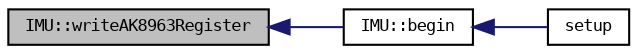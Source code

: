 digraph "IMU::writeAK8963Register"
{
  bgcolor="transparent";
  edge [fontname="DejaVuSansMono",fontsize="8",labelfontname="DejaVuSansMono",labelfontsize="8"];
  node [fontname="DejaVuSansMono",fontsize="8",shape=record];
  rankdir="LR";
  Node84 [label="IMU::writeAK8963Register",height=0.2,width=0.4,color="black", fillcolor="grey75", style="filled", fontcolor="black"];
  Node84 -> Node85 [dir="back",color="midnightblue",fontsize="8",style="solid",fontname="DejaVuSansMono"];
  Node85 [label="IMU::begin",height=0.2,width=0.4,color="black",URL="$classIMU.html#ae0d964d2f8ec122be068c41b84bc18a8"];
  Node85 -> Node86 [dir="back",color="midnightblue",fontsize="8",style="solid",fontname="DejaVuSansMono"];
  Node86 [label="setup",height=0.2,width=0.4,color="black",URL="$example_2main_8cpp.html#a4fc01d736fe50cf5b977f755b675f11d"];
}

